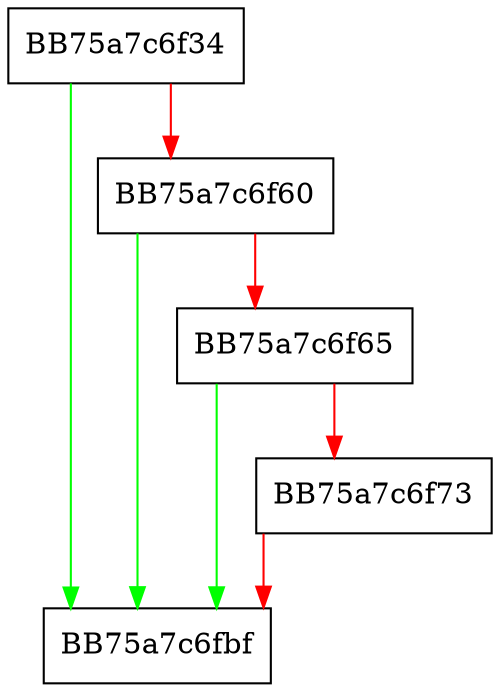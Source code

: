 digraph AsrRemediateProcess {
  node [shape="box"];
  graph [splines=ortho];
  BB75a7c6f34 -> BB75a7c6fbf [color="green"];
  BB75a7c6f34 -> BB75a7c6f60 [color="red"];
  BB75a7c6f60 -> BB75a7c6fbf [color="green"];
  BB75a7c6f60 -> BB75a7c6f65 [color="red"];
  BB75a7c6f65 -> BB75a7c6fbf [color="green"];
  BB75a7c6f65 -> BB75a7c6f73 [color="red"];
  BB75a7c6f73 -> BB75a7c6fbf [color="red"];
}